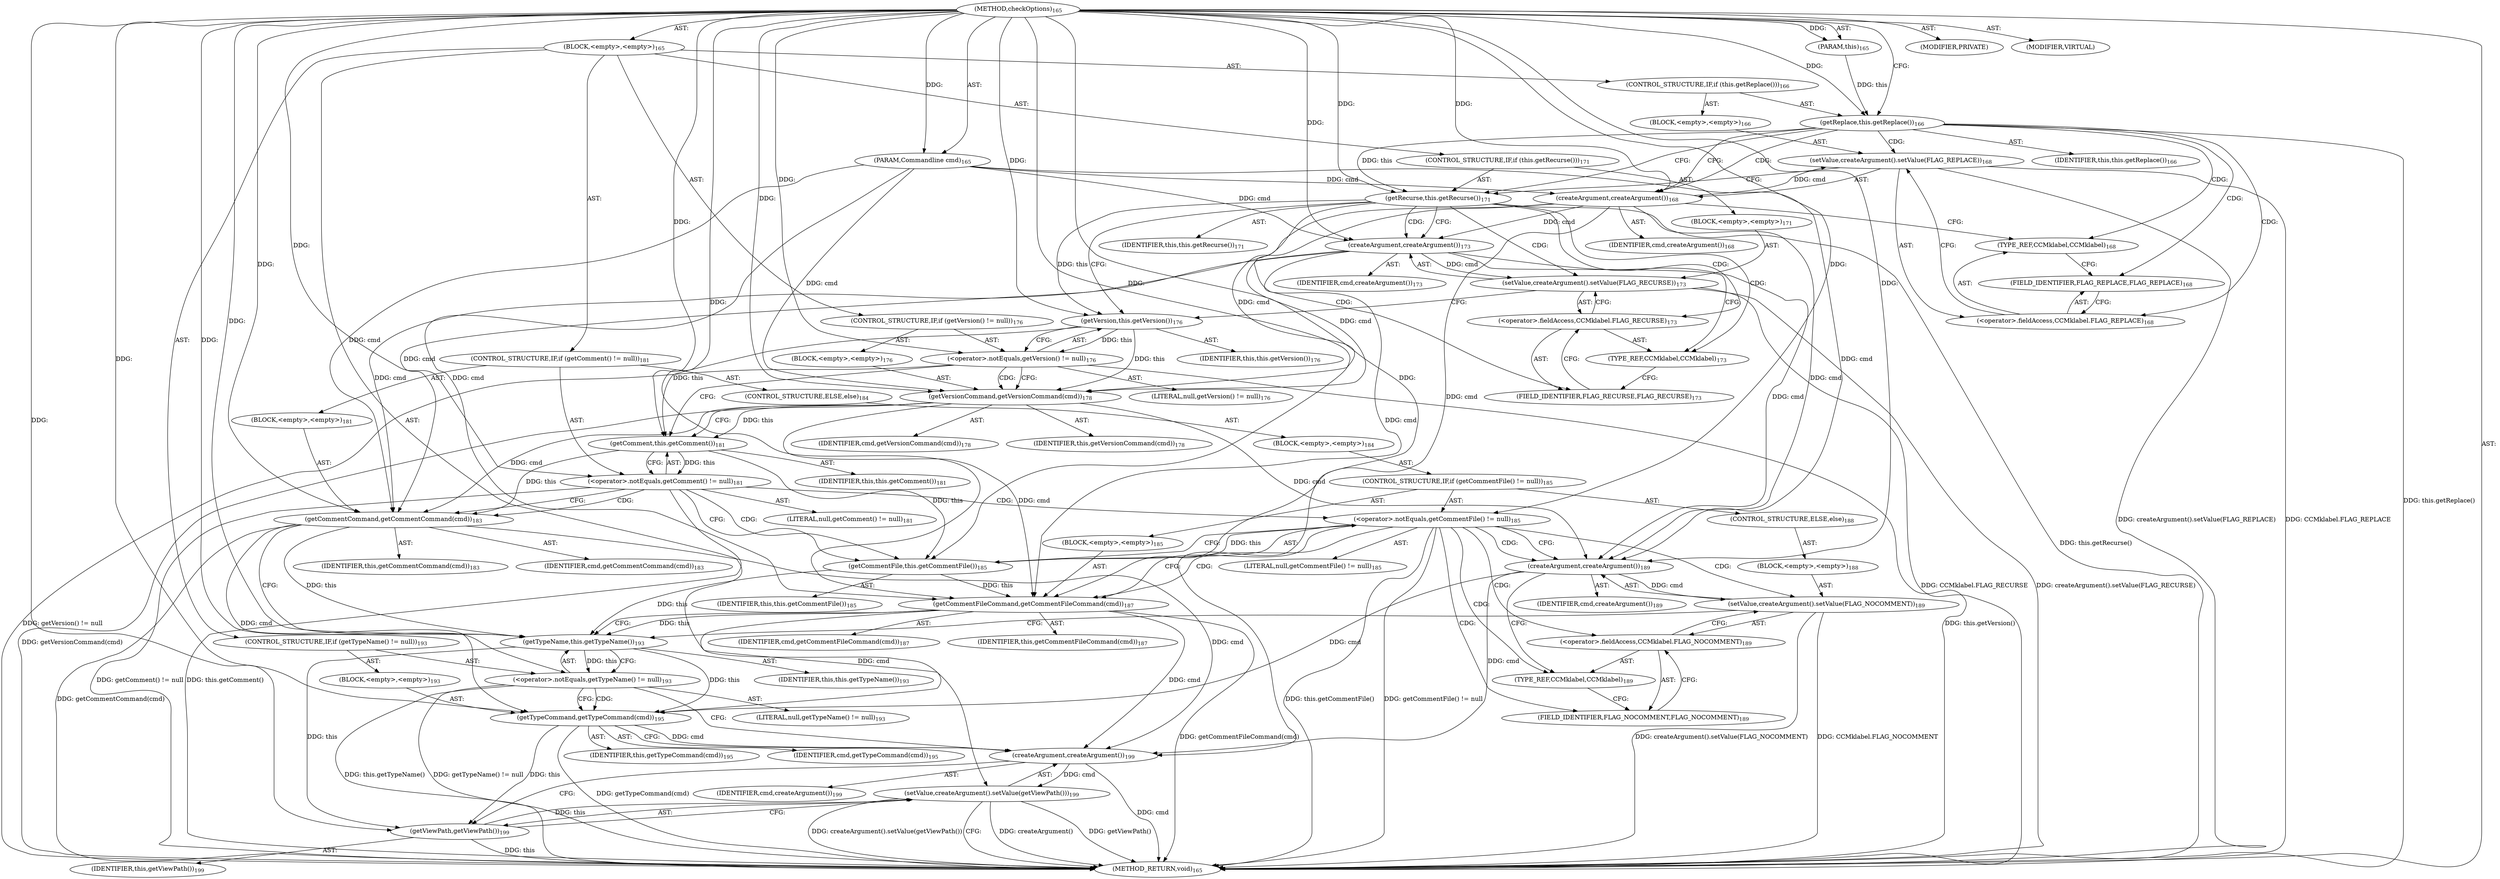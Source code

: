 digraph "checkOptions" {  
"111669149697" [label = <(METHOD,checkOptions)<SUB>165</SUB>> ]
"115964116993" [label = <(PARAM,this)<SUB>165</SUB>> ]
"115964116998" [label = <(PARAM,Commandline cmd)<SUB>165</SUB>> ]
"25769803782" [label = <(BLOCK,&lt;empty&gt;,&lt;empty&gt;)<SUB>165</SUB>> ]
"47244640259" [label = <(CONTROL_STRUCTURE,IF,if (this.getReplace()))<SUB>166</SUB>> ]
"30064771104" [label = <(getReplace,this.getReplace())<SUB>166</SUB>> ]
"68719476743" [label = <(IDENTIFIER,this,this.getReplace())<SUB>166</SUB>> ]
"25769803783" [label = <(BLOCK,&lt;empty&gt;,&lt;empty&gt;)<SUB>166</SUB>> ]
"30064771105" [label = <(setValue,createArgument().setValue(FLAG_REPLACE))<SUB>168</SUB>> ]
"30064771106" [label = <(createArgument,createArgument())<SUB>168</SUB>> ]
"68719476787" [label = <(IDENTIFIER,cmd,createArgument())<SUB>168</SUB>> ]
"30064771107" [label = <(&lt;operator&gt;.fieldAccess,CCMklabel.FLAG_REPLACE)<SUB>168</SUB>> ]
"180388626432" [label = <(TYPE_REF,CCMklabel,CCMklabel)<SUB>168</SUB>> ]
"55834574848" [label = <(FIELD_IDENTIFIER,FLAG_REPLACE,FLAG_REPLACE)<SUB>168</SUB>> ]
"47244640260" [label = <(CONTROL_STRUCTURE,IF,if (this.getRecurse()))<SUB>171</SUB>> ]
"30064771108" [label = <(getRecurse,this.getRecurse())<SUB>171</SUB>> ]
"68719476744" [label = <(IDENTIFIER,this,this.getRecurse())<SUB>171</SUB>> ]
"25769803784" [label = <(BLOCK,&lt;empty&gt;,&lt;empty&gt;)<SUB>171</SUB>> ]
"30064771109" [label = <(setValue,createArgument().setValue(FLAG_RECURSE))<SUB>173</SUB>> ]
"30064771110" [label = <(createArgument,createArgument())<SUB>173</SUB>> ]
"68719476788" [label = <(IDENTIFIER,cmd,createArgument())<SUB>173</SUB>> ]
"30064771111" [label = <(&lt;operator&gt;.fieldAccess,CCMklabel.FLAG_RECURSE)<SUB>173</SUB>> ]
"180388626433" [label = <(TYPE_REF,CCMklabel,CCMklabel)<SUB>173</SUB>> ]
"55834574849" [label = <(FIELD_IDENTIFIER,FLAG_RECURSE,FLAG_RECURSE)<SUB>173</SUB>> ]
"47244640261" [label = <(CONTROL_STRUCTURE,IF,if (getVersion() != null))<SUB>176</SUB>> ]
"30064771112" [label = <(&lt;operator&gt;.notEquals,getVersion() != null)<SUB>176</SUB>> ]
"30064771113" [label = <(getVersion,this.getVersion())<SUB>176</SUB>> ]
"68719476745" [label = <(IDENTIFIER,this,this.getVersion())<SUB>176</SUB>> ]
"90194313221" [label = <(LITERAL,null,getVersion() != null)<SUB>176</SUB>> ]
"25769803785" [label = <(BLOCK,&lt;empty&gt;,&lt;empty&gt;)<SUB>176</SUB>> ]
"30064771114" [label = <(getVersionCommand,getVersionCommand(cmd))<SUB>178</SUB>> ]
"68719476746" [label = <(IDENTIFIER,this,getVersionCommand(cmd))<SUB>178</SUB>> ]
"68719476789" [label = <(IDENTIFIER,cmd,getVersionCommand(cmd))<SUB>178</SUB>> ]
"47244640262" [label = <(CONTROL_STRUCTURE,IF,if (getComment() != null))<SUB>181</SUB>> ]
"30064771115" [label = <(&lt;operator&gt;.notEquals,getComment() != null)<SUB>181</SUB>> ]
"30064771116" [label = <(getComment,this.getComment())<SUB>181</SUB>> ]
"68719476747" [label = <(IDENTIFIER,this,this.getComment())<SUB>181</SUB>> ]
"90194313222" [label = <(LITERAL,null,getComment() != null)<SUB>181</SUB>> ]
"25769803786" [label = <(BLOCK,&lt;empty&gt;,&lt;empty&gt;)<SUB>181</SUB>> ]
"30064771117" [label = <(getCommentCommand,getCommentCommand(cmd))<SUB>183</SUB>> ]
"68719476748" [label = <(IDENTIFIER,this,getCommentCommand(cmd))<SUB>183</SUB>> ]
"68719476790" [label = <(IDENTIFIER,cmd,getCommentCommand(cmd))<SUB>183</SUB>> ]
"47244640263" [label = <(CONTROL_STRUCTURE,ELSE,else)<SUB>184</SUB>> ]
"25769803787" [label = <(BLOCK,&lt;empty&gt;,&lt;empty&gt;)<SUB>184</SUB>> ]
"47244640264" [label = <(CONTROL_STRUCTURE,IF,if (getCommentFile() != null))<SUB>185</SUB>> ]
"30064771118" [label = <(&lt;operator&gt;.notEquals,getCommentFile() != null)<SUB>185</SUB>> ]
"30064771119" [label = <(getCommentFile,this.getCommentFile())<SUB>185</SUB>> ]
"68719476749" [label = <(IDENTIFIER,this,this.getCommentFile())<SUB>185</SUB>> ]
"90194313223" [label = <(LITERAL,null,getCommentFile() != null)<SUB>185</SUB>> ]
"25769803788" [label = <(BLOCK,&lt;empty&gt;,&lt;empty&gt;)<SUB>185</SUB>> ]
"30064771120" [label = <(getCommentFileCommand,getCommentFileCommand(cmd))<SUB>187</SUB>> ]
"68719476750" [label = <(IDENTIFIER,this,getCommentFileCommand(cmd))<SUB>187</SUB>> ]
"68719476791" [label = <(IDENTIFIER,cmd,getCommentFileCommand(cmd))<SUB>187</SUB>> ]
"47244640265" [label = <(CONTROL_STRUCTURE,ELSE,else)<SUB>188</SUB>> ]
"25769803789" [label = <(BLOCK,&lt;empty&gt;,&lt;empty&gt;)<SUB>188</SUB>> ]
"30064771121" [label = <(setValue,createArgument().setValue(FLAG_NOCOMMENT))<SUB>189</SUB>> ]
"30064771122" [label = <(createArgument,createArgument())<SUB>189</SUB>> ]
"68719476792" [label = <(IDENTIFIER,cmd,createArgument())<SUB>189</SUB>> ]
"30064771123" [label = <(&lt;operator&gt;.fieldAccess,CCMklabel.FLAG_NOCOMMENT)<SUB>189</SUB>> ]
"180388626434" [label = <(TYPE_REF,CCMklabel,CCMklabel)<SUB>189</SUB>> ]
"55834574850" [label = <(FIELD_IDENTIFIER,FLAG_NOCOMMENT,FLAG_NOCOMMENT)<SUB>189</SUB>> ]
"47244640266" [label = <(CONTROL_STRUCTURE,IF,if (getTypeName() != null))<SUB>193</SUB>> ]
"30064771124" [label = <(&lt;operator&gt;.notEquals,getTypeName() != null)<SUB>193</SUB>> ]
"30064771125" [label = <(getTypeName,this.getTypeName())<SUB>193</SUB>> ]
"68719476751" [label = <(IDENTIFIER,this,this.getTypeName())<SUB>193</SUB>> ]
"90194313224" [label = <(LITERAL,null,getTypeName() != null)<SUB>193</SUB>> ]
"25769803790" [label = <(BLOCK,&lt;empty&gt;,&lt;empty&gt;)<SUB>193</SUB>> ]
"30064771126" [label = <(getTypeCommand,getTypeCommand(cmd))<SUB>195</SUB>> ]
"68719476752" [label = <(IDENTIFIER,this,getTypeCommand(cmd))<SUB>195</SUB>> ]
"68719476793" [label = <(IDENTIFIER,cmd,getTypeCommand(cmd))<SUB>195</SUB>> ]
"30064771127" [label = <(setValue,createArgument().setValue(getViewPath()))<SUB>199</SUB>> ]
"30064771128" [label = <(createArgument,createArgument())<SUB>199</SUB>> ]
"68719476794" [label = <(IDENTIFIER,cmd,createArgument())<SUB>199</SUB>> ]
"30064771129" [label = <(getViewPath,getViewPath())<SUB>199</SUB>> ]
"68719476753" [label = <(IDENTIFIER,this,getViewPath())<SUB>199</SUB>> ]
"133143986185" [label = <(MODIFIER,PRIVATE)> ]
"133143986186" [label = <(MODIFIER,VIRTUAL)> ]
"128849018881" [label = <(METHOD_RETURN,void)<SUB>165</SUB>> ]
  "111669149697" -> "115964116993"  [ label = "AST: "] 
  "111669149697" -> "115964116998"  [ label = "AST: "] 
  "111669149697" -> "25769803782"  [ label = "AST: "] 
  "111669149697" -> "133143986185"  [ label = "AST: "] 
  "111669149697" -> "133143986186"  [ label = "AST: "] 
  "111669149697" -> "128849018881"  [ label = "AST: "] 
  "25769803782" -> "47244640259"  [ label = "AST: "] 
  "25769803782" -> "47244640260"  [ label = "AST: "] 
  "25769803782" -> "47244640261"  [ label = "AST: "] 
  "25769803782" -> "47244640262"  [ label = "AST: "] 
  "25769803782" -> "47244640266"  [ label = "AST: "] 
  "25769803782" -> "30064771127"  [ label = "AST: "] 
  "47244640259" -> "30064771104"  [ label = "AST: "] 
  "47244640259" -> "25769803783"  [ label = "AST: "] 
  "30064771104" -> "68719476743"  [ label = "AST: "] 
  "25769803783" -> "30064771105"  [ label = "AST: "] 
  "30064771105" -> "30064771106"  [ label = "AST: "] 
  "30064771105" -> "30064771107"  [ label = "AST: "] 
  "30064771106" -> "68719476787"  [ label = "AST: "] 
  "30064771107" -> "180388626432"  [ label = "AST: "] 
  "30064771107" -> "55834574848"  [ label = "AST: "] 
  "47244640260" -> "30064771108"  [ label = "AST: "] 
  "47244640260" -> "25769803784"  [ label = "AST: "] 
  "30064771108" -> "68719476744"  [ label = "AST: "] 
  "25769803784" -> "30064771109"  [ label = "AST: "] 
  "30064771109" -> "30064771110"  [ label = "AST: "] 
  "30064771109" -> "30064771111"  [ label = "AST: "] 
  "30064771110" -> "68719476788"  [ label = "AST: "] 
  "30064771111" -> "180388626433"  [ label = "AST: "] 
  "30064771111" -> "55834574849"  [ label = "AST: "] 
  "47244640261" -> "30064771112"  [ label = "AST: "] 
  "47244640261" -> "25769803785"  [ label = "AST: "] 
  "30064771112" -> "30064771113"  [ label = "AST: "] 
  "30064771112" -> "90194313221"  [ label = "AST: "] 
  "30064771113" -> "68719476745"  [ label = "AST: "] 
  "25769803785" -> "30064771114"  [ label = "AST: "] 
  "30064771114" -> "68719476746"  [ label = "AST: "] 
  "30064771114" -> "68719476789"  [ label = "AST: "] 
  "47244640262" -> "30064771115"  [ label = "AST: "] 
  "47244640262" -> "25769803786"  [ label = "AST: "] 
  "47244640262" -> "47244640263"  [ label = "AST: "] 
  "30064771115" -> "30064771116"  [ label = "AST: "] 
  "30064771115" -> "90194313222"  [ label = "AST: "] 
  "30064771116" -> "68719476747"  [ label = "AST: "] 
  "25769803786" -> "30064771117"  [ label = "AST: "] 
  "30064771117" -> "68719476748"  [ label = "AST: "] 
  "30064771117" -> "68719476790"  [ label = "AST: "] 
  "47244640263" -> "25769803787"  [ label = "AST: "] 
  "25769803787" -> "47244640264"  [ label = "AST: "] 
  "47244640264" -> "30064771118"  [ label = "AST: "] 
  "47244640264" -> "25769803788"  [ label = "AST: "] 
  "47244640264" -> "47244640265"  [ label = "AST: "] 
  "30064771118" -> "30064771119"  [ label = "AST: "] 
  "30064771118" -> "90194313223"  [ label = "AST: "] 
  "30064771119" -> "68719476749"  [ label = "AST: "] 
  "25769803788" -> "30064771120"  [ label = "AST: "] 
  "30064771120" -> "68719476750"  [ label = "AST: "] 
  "30064771120" -> "68719476791"  [ label = "AST: "] 
  "47244640265" -> "25769803789"  [ label = "AST: "] 
  "25769803789" -> "30064771121"  [ label = "AST: "] 
  "30064771121" -> "30064771122"  [ label = "AST: "] 
  "30064771121" -> "30064771123"  [ label = "AST: "] 
  "30064771122" -> "68719476792"  [ label = "AST: "] 
  "30064771123" -> "180388626434"  [ label = "AST: "] 
  "30064771123" -> "55834574850"  [ label = "AST: "] 
  "47244640266" -> "30064771124"  [ label = "AST: "] 
  "47244640266" -> "25769803790"  [ label = "AST: "] 
  "30064771124" -> "30064771125"  [ label = "AST: "] 
  "30064771124" -> "90194313224"  [ label = "AST: "] 
  "30064771125" -> "68719476751"  [ label = "AST: "] 
  "25769803790" -> "30064771126"  [ label = "AST: "] 
  "30064771126" -> "68719476752"  [ label = "AST: "] 
  "30064771126" -> "68719476793"  [ label = "AST: "] 
  "30064771127" -> "30064771128"  [ label = "AST: "] 
  "30064771127" -> "30064771129"  [ label = "AST: "] 
  "30064771128" -> "68719476794"  [ label = "AST: "] 
  "30064771129" -> "68719476753"  [ label = "AST: "] 
  "30064771127" -> "128849018881"  [ label = "CFG: "] 
  "30064771104" -> "30064771106"  [ label = "CFG: "] 
  "30064771104" -> "30064771108"  [ label = "CFG: "] 
  "30064771108" -> "30064771110"  [ label = "CFG: "] 
  "30064771108" -> "30064771113"  [ label = "CFG: "] 
  "30064771112" -> "30064771114"  [ label = "CFG: "] 
  "30064771112" -> "30064771116"  [ label = "CFG: "] 
  "30064771115" -> "30064771117"  [ label = "CFG: "] 
  "30064771115" -> "30064771119"  [ label = "CFG: "] 
  "30064771124" -> "30064771126"  [ label = "CFG: "] 
  "30064771124" -> "30064771128"  [ label = "CFG: "] 
  "30064771128" -> "30064771129"  [ label = "CFG: "] 
  "30064771129" -> "30064771127"  [ label = "CFG: "] 
  "30064771105" -> "30064771108"  [ label = "CFG: "] 
  "30064771109" -> "30064771113"  [ label = "CFG: "] 
  "30064771113" -> "30064771112"  [ label = "CFG: "] 
  "30064771114" -> "30064771116"  [ label = "CFG: "] 
  "30064771116" -> "30064771115"  [ label = "CFG: "] 
  "30064771117" -> "30064771125"  [ label = "CFG: "] 
  "30064771125" -> "30064771124"  [ label = "CFG: "] 
  "30064771126" -> "30064771128"  [ label = "CFG: "] 
  "30064771106" -> "180388626432"  [ label = "CFG: "] 
  "30064771107" -> "30064771105"  [ label = "CFG: "] 
  "30064771110" -> "180388626433"  [ label = "CFG: "] 
  "30064771111" -> "30064771109"  [ label = "CFG: "] 
  "180388626432" -> "55834574848"  [ label = "CFG: "] 
  "55834574848" -> "30064771107"  [ label = "CFG: "] 
  "180388626433" -> "55834574849"  [ label = "CFG: "] 
  "55834574849" -> "30064771111"  [ label = "CFG: "] 
  "30064771118" -> "30064771120"  [ label = "CFG: "] 
  "30064771118" -> "30064771122"  [ label = "CFG: "] 
  "30064771119" -> "30064771118"  [ label = "CFG: "] 
  "30064771120" -> "30064771125"  [ label = "CFG: "] 
  "30064771121" -> "30064771125"  [ label = "CFG: "] 
  "30064771122" -> "180388626434"  [ label = "CFG: "] 
  "30064771123" -> "30064771121"  [ label = "CFG: "] 
  "180388626434" -> "55834574850"  [ label = "CFG: "] 
  "55834574850" -> "30064771123"  [ label = "CFG: "] 
  "111669149697" -> "30064771104"  [ label = "CFG: "] 
  "30064771104" -> "128849018881"  [ label = "DDG: this.getReplace()"] 
  "30064771105" -> "128849018881"  [ label = "DDG: CCMklabel.FLAG_REPLACE"] 
  "30064771105" -> "128849018881"  [ label = "DDG: createArgument().setValue(FLAG_REPLACE)"] 
  "30064771108" -> "128849018881"  [ label = "DDG: this.getRecurse()"] 
  "30064771109" -> "128849018881"  [ label = "DDG: CCMklabel.FLAG_RECURSE"] 
  "30064771109" -> "128849018881"  [ label = "DDG: createArgument().setValue(FLAG_RECURSE)"] 
  "30064771112" -> "128849018881"  [ label = "DDG: this.getVersion()"] 
  "30064771112" -> "128849018881"  [ label = "DDG: getVersion() != null"] 
  "30064771114" -> "128849018881"  [ label = "DDG: getVersionCommand(cmd)"] 
  "30064771115" -> "128849018881"  [ label = "DDG: this.getComment()"] 
  "30064771115" -> "128849018881"  [ label = "DDG: getComment() != null"] 
  "30064771118" -> "128849018881"  [ label = "DDG: this.getCommentFile()"] 
  "30064771118" -> "128849018881"  [ label = "DDG: getCommentFile() != null"] 
  "30064771121" -> "128849018881"  [ label = "DDG: CCMklabel.FLAG_NOCOMMENT"] 
  "30064771121" -> "128849018881"  [ label = "DDG: createArgument().setValue(FLAG_NOCOMMENT)"] 
  "30064771120" -> "128849018881"  [ label = "DDG: getCommentFileCommand(cmd)"] 
  "30064771117" -> "128849018881"  [ label = "DDG: getCommentCommand(cmd)"] 
  "30064771124" -> "128849018881"  [ label = "DDG: this.getTypeName()"] 
  "30064771124" -> "128849018881"  [ label = "DDG: getTypeName() != null"] 
  "30064771126" -> "128849018881"  [ label = "DDG: getTypeCommand(cmd)"] 
  "30064771128" -> "128849018881"  [ label = "DDG: cmd"] 
  "30064771127" -> "128849018881"  [ label = "DDG: createArgument()"] 
  "30064771129" -> "128849018881"  [ label = "DDG: this"] 
  "30064771127" -> "128849018881"  [ label = "DDG: getViewPath()"] 
  "30064771127" -> "128849018881"  [ label = "DDG: createArgument().setValue(getViewPath())"] 
  "111669149697" -> "115964116993"  [ label = "DDG: "] 
  "111669149697" -> "115964116998"  [ label = "DDG: "] 
  "30064771128" -> "30064771127"  [ label = "DDG: cmd"] 
  "30064771129" -> "30064771127"  [ label = "DDG: this"] 
  "115964116993" -> "30064771104"  [ label = "DDG: this"] 
  "111669149697" -> "30064771104"  [ label = "DDG: "] 
  "30064771104" -> "30064771108"  [ label = "DDG: this"] 
  "111669149697" -> "30064771108"  [ label = "DDG: "] 
  "30064771113" -> "30064771112"  [ label = "DDG: this"] 
  "111669149697" -> "30064771112"  [ label = "DDG: "] 
  "30064771116" -> "30064771115"  [ label = "DDG: this"] 
  "111669149697" -> "30064771115"  [ label = "DDG: "] 
  "30064771125" -> "30064771124"  [ label = "DDG: this"] 
  "111669149697" -> "30064771124"  [ label = "DDG: "] 
  "30064771122" -> "30064771128"  [ label = "DDG: cmd"] 
  "30064771120" -> "30064771128"  [ label = "DDG: cmd"] 
  "30064771117" -> "30064771128"  [ label = "DDG: cmd"] 
  "30064771126" -> "30064771128"  [ label = "DDG: cmd"] 
  "111669149697" -> "30064771128"  [ label = "DDG: "] 
  "30064771125" -> "30064771129"  [ label = "DDG: this"] 
  "30064771126" -> "30064771129"  [ label = "DDG: this"] 
  "111669149697" -> "30064771129"  [ label = "DDG: "] 
  "30064771106" -> "30064771105"  [ label = "DDG: cmd"] 
  "30064771110" -> "30064771109"  [ label = "DDG: cmd"] 
  "30064771108" -> "30064771113"  [ label = "DDG: this"] 
  "111669149697" -> "30064771113"  [ label = "DDG: "] 
  "30064771113" -> "30064771114"  [ label = "DDG: this"] 
  "111669149697" -> "30064771114"  [ label = "DDG: "] 
  "115964116998" -> "30064771114"  [ label = "DDG: cmd"] 
  "30064771106" -> "30064771114"  [ label = "DDG: cmd"] 
  "30064771110" -> "30064771114"  [ label = "DDG: cmd"] 
  "30064771113" -> "30064771116"  [ label = "DDG: this"] 
  "30064771114" -> "30064771116"  [ label = "DDG: this"] 
  "111669149697" -> "30064771116"  [ label = "DDG: "] 
  "30064771116" -> "30064771117"  [ label = "DDG: this"] 
  "111669149697" -> "30064771117"  [ label = "DDG: "] 
  "115964116998" -> "30064771117"  [ label = "DDG: cmd"] 
  "30064771106" -> "30064771117"  [ label = "DDG: cmd"] 
  "30064771110" -> "30064771117"  [ label = "DDG: cmd"] 
  "30064771114" -> "30064771117"  [ label = "DDG: cmd"] 
  "30064771119" -> "30064771125"  [ label = "DDG: this"] 
  "30064771120" -> "30064771125"  [ label = "DDG: this"] 
  "30064771117" -> "30064771125"  [ label = "DDG: this"] 
  "111669149697" -> "30064771125"  [ label = "DDG: "] 
  "30064771125" -> "30064771126"  [ label = "DDG: this"] 
  "111669149697" -> "30064771126"  [ label = "DDG: "] 
  "30064771122" -> "30064771126"  [ label = "DDG: cmd"] 
  "30064771120" -> "30064771126"  [ label = "DDG: cmd"] 
  "30064771117" -> "30064771126"  [ label = "DDG: cmd"] 
  "115964116998" -> "30064771106"  [ label = "DDG: cmd"] 
  "111669149697" -> "30064771106"  [ label = "DDG: "] 
  "115964116998" -> "30064771110"  [ label = "DDG: cmd"] 
  "30064771106" -> "30064771110"  [ label = "DDG: cmd"] 
  "111669149697" -> "30064771110"  [ label = "DDG: "] 
  "30064771119" -> "30064771118"  [ label = "DDG: this"] 
  "111669149697" -> "30064771118"  [ label = "DDG: "] 
  "30064771116" -> "30064771119"  [ label = "DDG: this"] 
  "111669149697" -> "30064771119"  [ label = "DDG: "] 
  "30064771119" -> "30064771120"  [ label = "DDG: this"] 
  "111669149697" -> "30064771120"  [ label = "DDG: "] 
  "115964116998" -> "30064771120"  [ label = "DDG: cmd"] 
  "30064771106" -> "30064771120"  [ label = "DDG: cmd"] 
  "30064771110" -> "30064771120"  [ label = "DDG: cmd"] 
  "30064771114" -> "30064771120"  [ label = "DDG: cmd"] 
  "30064771122" -> "30064771121"  [ label = "DDG: cmd"] 
  "115964116998" -> "30064771122"  [ label = "DDG: cmd"] 
  "30064771106" -> "30064771122"  [ label = "DDG: cmd"] 
  "30064771110" -> "30064771122"  [ label = "DDG: cmd"] 
  "30064771114" -> "30064771122"  [ label = "DDG: cmd"] 
  "111669149697" -> "30064771122"  [ label = "DDG: "] 
  "30064771104" -> "180388626432"  [ label = "CDG: "] 
  "30064771104" -> "55834574848"  [ label = "CDG: "] 
  "30064771104" -> "30064771105"  [ label = "CDG: "] 
  "30064771104" -> "30064771107"  [ label = "CDG: "] 
  "30064771104" -> "30064771106"  [ label = "CDG: "] 
  "30064771108" -> "55834574849"  [ label = "CDG: "] 
  "30064771108" -> "180388626433"  [ label = "CDG: "] 
  "30064771108" -> "30064771109"  [ label = "CDG: "] 
  "30064771108" -> "30064771111"  [ label = "CDG: "] 
  "30064771108" -> "30064771110"  [ label = "CDG: "] 
  "30064771112" -> "30064771114"  [ label = "CDG: "] 
  "30064771115" -> "30064771117"  [ label = "CDG: "] 
  "30064771115" -> "30064771119"  [ label = "CDG: "] 
  "30064771115" -> "30064771118"  [ label = "CDG: "] 
  "30064771124" -> "30064771126"  [ label = "CDG: "] 
  "30064771118" -> "55834574850"  [ label = "CDG: "] 
  "30064771118" -> "180388626434"  [ label = "CDG: "] 
  "30064771118" -> "30064771123"  [ label = "CDG: "] 
  "30064771118" -> "30064771122"  [ label = "CDG: "] 
  "30064771118" -> "30064771121"  [ label = "CDG: "] 
  "30064771118" -> "30064771120"  [ label = "CDG: "] 
}
